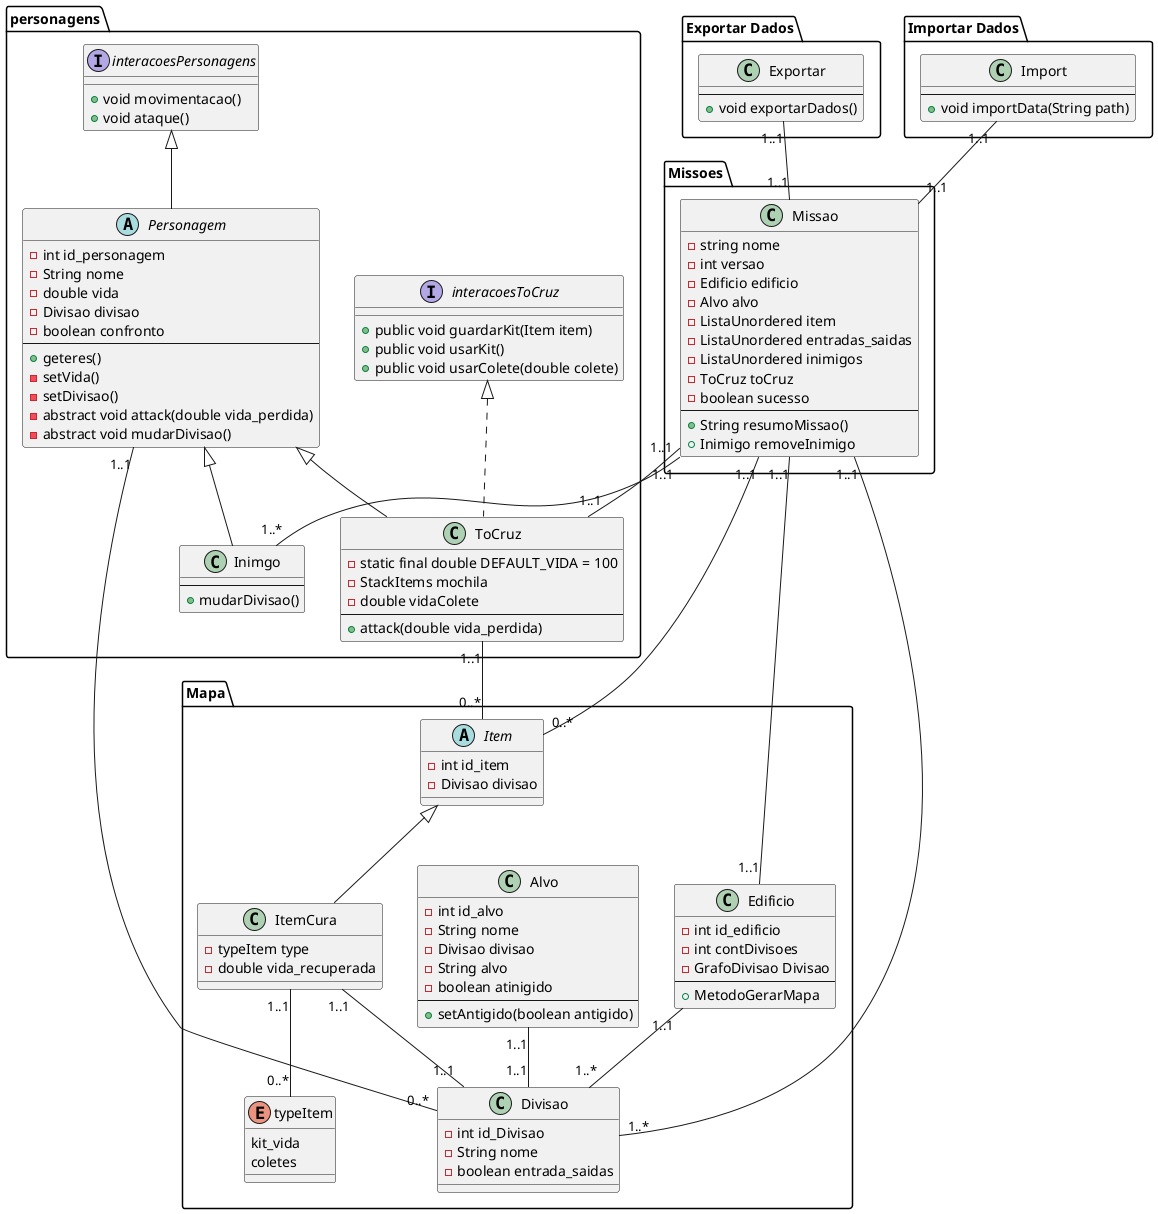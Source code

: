 @startuml DiagramaClassesToCruz

package "Mapa" {
    /'
    Provavelmente é preciso remover este boolean
    '/
    class Divisao {
        - int id_Divisao
        - String nome
        - boolean entrada_saidas
    }

    /'
    As Divisao do edifio vão ser um grafo
    o grafo é construido quando e feita a importação dos dados
    '/
    class Edificio {
        - int id_edificio
        - int contDivisoes
        - GrafoDivisao Divisao
        --
        + MetodoGerarMapa
    }

    Edificio "1..1" -- "1..*" Divisao
    /'
    Talvez meter o type como uma String se sim remover typeAlvo acima
    
    O boolean antigido representa se o objeto já foi coletado ou não pelo 
    ToCruz
    '/
    class Alvo {
        - int id_alvo
        - String nome
        - Divisao divisao
        - String alvo
        - boolean atinigido
        --
        + setAntigido(boolean antigido)
    }

    enum typeItem {
        kit_vida
        coletes
    }

    /'Se houver diferente entre o que cada item fornce,
    criar hierarquia'/
    abstract class Item {
        - int id_item
        - Divisao divisao
    }

    class ItemCura extends Item{
        - typeItem type
        - double vida_recuperada
    }


    Alvo "1..1" -- "1..1" Divisao
    ItemCura "1..1" -- "1..1" Divisao
    ItemCura "1..1" -- "0..*" typeItem
}

package "personagens" {
    
    /'Não daria para meter o To Cruz e o inimigo como uma enum,
    mas só fazer se nã achar mais campos para o inimigo e para o To Cruz'/
    interface interacoesPersonagens {
        + void movimentacao()
        + void ataque()
    }
    
    abstract class Personagem extends interacoesPersonagens {
        - int id_personagem
        - String nome
        - double vida
        - Divisao divisao
        - boolean confronto
        --
        + geteres()
        - setVida()
        - setDivisao()
        - abstract void attack(double vida_perdida)
        - abstract void mudarDivisao()
    }

    interface interacoesToCruz {
        + public void guardarKit(Item item)        
        + public void usarKit()
        + public void usarColete(double colete)
    }

    /'
    A Stack guarda apenas os kitVida
    A double vidaColete em principio não é necessário.
    O ToCruz não tem a variavel poder, porque ele vai dar sempre
    instaKill
    '/
    class ToCruz extends Personagem implements interacoesToCruz {
        - static final double DEFAULT_VIDA = 100
        - StackItems mochila
        - double vidaColete
        --
        + attack(double vida_perdida)
    }

    /'O mudarDivisao vai definir a nova divisao do 
    inimigo e depois chama o set para o mover'/
    class Inimgo extends Personagem {
        --
        + mudarDivisao()
    }

    Personagem "1..1" -- "0..*" Divisao
    ToCruz "1..1" -- "0..*" Item
}

package "Missoes" {

    /'
    O item é uma LinkedList ou um array
    As entras também podem ser LinkedList ou Stacks 

    Estes campos também podem ser Listas (que pode ser melhor)

    No construtor o ToCruz não é mandado no 
    '/
    class Missao {
        - string nome
        - int versao
        - Edificio edificio
        - Alvo alvo
        - ListaUnordered item
        - ListaUnordered entradas_saidas
        - ListaUnordered inimigos
        - ToCruz toCruz
        - boolean sucesso
        --
        + String resumoMissao()
        + Inimigo removeInimigo
    }

    Missao "1..1" -- "0..*" Item
    Missao "1..1" -- "1..1" Edificio
    Missao "1..1" -- "1..*" Divisao
    Missao "1..1" -- "1..*" Inimgo
    Missao "1..1" -- "1..1" ToCruz
}

package "Importar Dados" {

    class Import {
        --
        + void importData(String path)
    }

    Import "1..1" -- "1..1" Missao
}

package "Exportar Dados" {

    class Exportar {
        --
        + void exportarDados()
    }

    Exportar "1..1" -- "1..1" Missao
}

@enduml